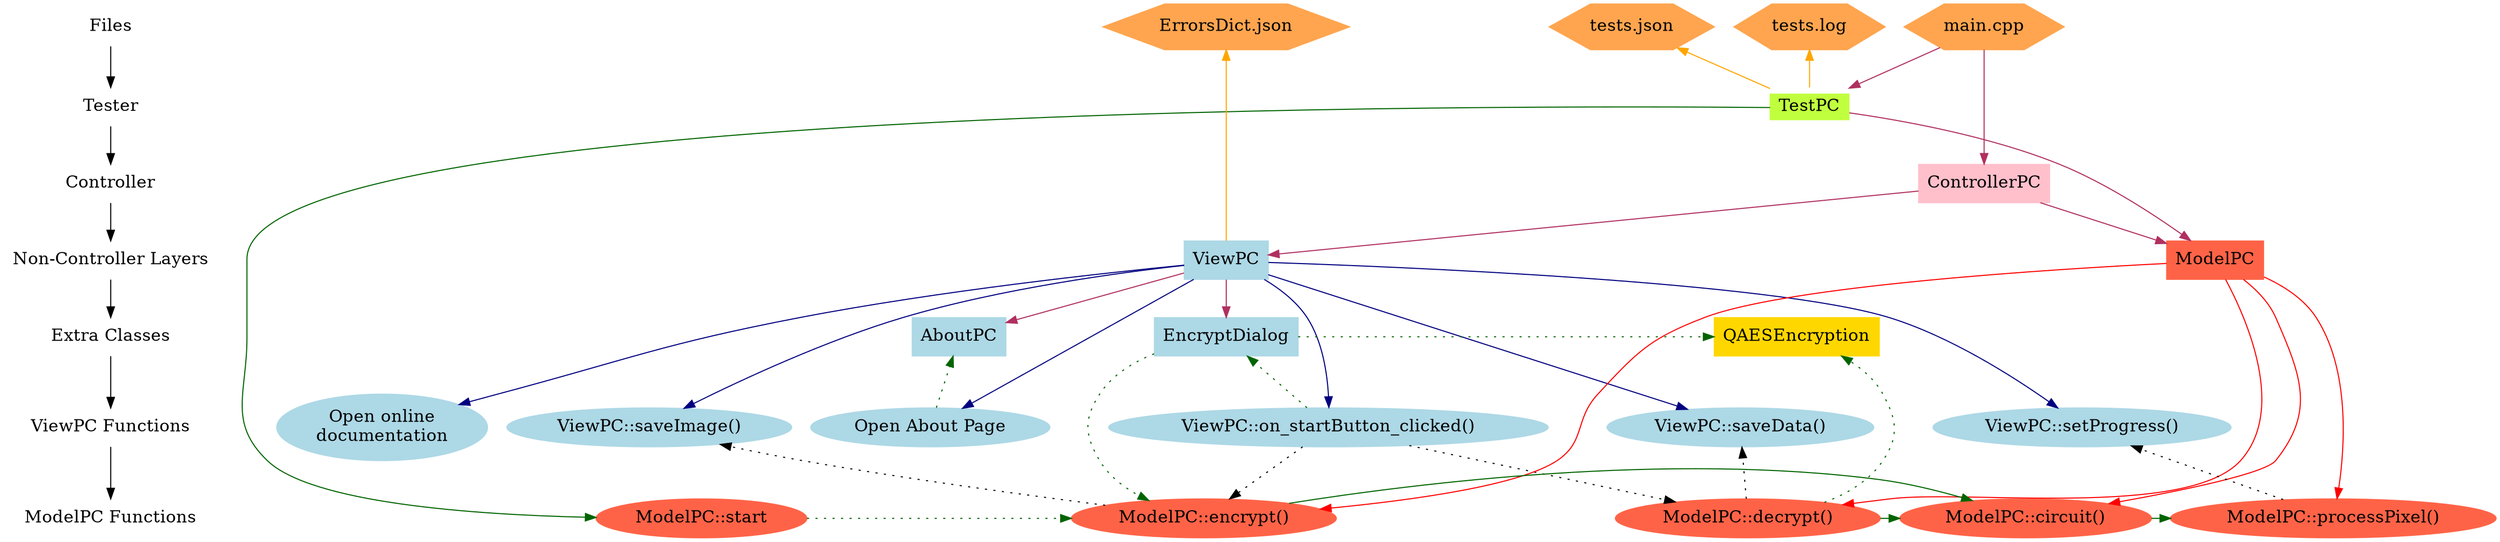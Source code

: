 digraph oh
{
node [shape=plaintext, fontsize=16]
{
Files -> Tester -> Controller -> "Non-Controller Layers" -> "Extra Classes" -> "ViewPC Functions" -> "ModelPC Functions";
}
node [shape=hexagon, style=filled, color=tan1]
{
  {rank = same; Files; "tests.json"; "main.cpp"; "ErrorsDict.json"; "tests.log"}
}
node [shape=signature, style=filled, color=olivedrab1]
{
  {rank = same; Tester; TestPC}
}
node [shape=box, style=filled, color=pink]
{
  {rank = same; Controller; ControllerPC}
  {rank = same; "Extra Classes"; QAESEncryption}
}
node [shape= ellipse, style=filled, color=lightblue]
{
  {rank = same; "Non-Controller Layers"; ViewPC}
  {rank = same; "Extra Classes"; EncryptDialog; AboutPC}
  {rank = same; "ViewPC Functions"; "ViewPC::saveData()"; "ViewPC::saveImage()"; "ViewPC::setProgress()"; "ViewPC::on_startButton_clicked()"; "Open About Page"; "Open online\ndocumentation"}
}
node [shape= ellipse, style=filled, color=tomato]
{
  {rank = same; "Non-Controller Layers"; ModelPC}
  {rank = same; "ModelPC Functions"; "ModelPC::encrypt()"; "ModelPC::decrypt()"; "ModelPC::circuit()"; "ModelPC::processPixel()"; "ModelPC::start"}
}

TestPC[URL="\ref TestPC"]
"ModelPC::start"[URL="\ref ModelPC::start"]
"tests.json"[URL="\ref unit_tests/tests.json"]
"main.cpp"[URL="\ref main.cpp"]
"ErrorsDict.json"[URL="\ref config/ErrorsDict.json"]

ControllerPC [shape=box, URL="\ref ControllerPC"]
QAESEncryption [color=gold, shape=box, URL="\ref QAESEncryption"]
ViewPC [shape=box, URL="\ref ViewPC"]
ModelPC [shape=box, URL="\ref ModelPC"]
EncryptDialog [shape=box, URL="\ref EncryptDialog"]
AboutPC [shape=box, URL="\ref AboutPC"]
"ModelPC::encrypt()" [URL = "\ref ModelPC::encrypt"]
"ModelPC::decrypt()" [URL = "\ref ModelPC::decrypt"]
"ModelPC::circuit()" [URL = "\ref ModelPC::circuit"]
"ModelPC::processPixel()" [URL = "\ref ModelPC::processPixel"]
"ViewPC::on_startButton_clicked()" [URL = "\ref ViewPC::on_startButton_clicked"]
"ViewPC::setProgress()" [URL = "\ref ViewPC::setProgress"]
"ViewPC::saveImage()" [URL = "\ref ViewPC::saveImage"]
"ViewPC::saveData()" [URL = "\ref ViewPC::saveData"]

"main.cpp" -> ControllerPC [color=maroon]
"main.cpp" -> TestPC [color=maroon]
TestPC -> ModelPC [color=maroon]
TestPC -> "ModelPC::start"[color=darkgreen]
TestPC -> "tests.log"[color=orange]
TestPC -> "tests.json"[color=orange]

ControllerPC -> ViewPC [color=maroon]
ControllerPC -> ModelPC [color=maroon]

ModelPC -> "ModelPC::encrypt()" [color=red]
ModelPC -> "ModelPC::decrypt()" [color=red]
ModelPC -> "ModelPC::circuit()" [color=red]
ModelPC -> "ModelPC::processPixel()" [color=red]

ViewPC -> "ErrorsDict.json"[color=orange]
ViewPC -> EncryptDialog [color=maroon]
ViewPC -> AboutPC [color=maroon]
ViewPC -> "Open About Page" [color =navy]
"Open About Page" -> AboutPC [style=dotted, color=darkgreen]
ViewPC -> "Open online\ndocumentation" [color=navy]

"ModelPC::decrypt()" -> QAESEncryption [color=darkgreen, style=dotted]
EncryptDialog -> QAESEncryption [color=darkgreen, style=dotted]

ViewPC -> "ViewPC::on_startButton_clicked()" [color=navy]
ViewPC -> "ViewPC::setProgress()" [color=navy]
ViewPC -> "ViewPC::saveImage()" [color=navy]
ViewPC -> "ViewPC::saveData()" [color = navy]

"ViewPC::on_startButton_clicked()" -> "ModelPC::encrypt()" [style=dotted]
"ViewPC::on_startButton_clicked()" -> "ModelPC::decrypt()" [style=dotted]
"ViewPC::on_startButton_clicked()" -> EncryptDialog [color=darkgreen, style=dotted]

"ModelPC::encrypt()" -> "ModelPC::circuit()" [color=darkgreen]
EncryptDialog -> "ModelPC::encrypt()" [color=darkgreen, style=dotted]
"ModelPC::decrypt()" -> "ModelPC::circuit()" [color=darkgreen]
"ModelPC::circuit()" -> "ModelPC::processPixel()" [color=darkgreen]
"ModelPC::processPixel()" -> "ViewPC::setProgress()" [style=dotted]
"ModelPC::encrypt()" -> "ViewPC::saveImage()" [style=dotted]
"ModelPC::decrypt()" -> "ViewPC::saveData()" [style =dotted]
"ModelPC::start" -> "ModelPC::encrypt()" [color=darkgreen, style=dotted]
}